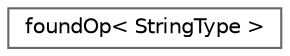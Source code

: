 digraph "Graphical Class Hierarchy"
{
 // LATEX_PDF_SIZE
  bgcolor="transparent";
  edge [fontname=Helvetica,fontsize=10,labelfontname=Helvetica,labelfontsize=10];
  node [fontname=Helvetica,fontsize=10,shape=box,height=0.2,width=0.4];
  rankdir="LR";
  Node0 [id="Node000000",label="foundOp\< StringType \>",height=0.2,width=0.4,color="grey40", fillcolor="white", style="filled",URL="$structFoam_1_1stringListOps_1_1foundOp.html",tooltip=" "];
}
